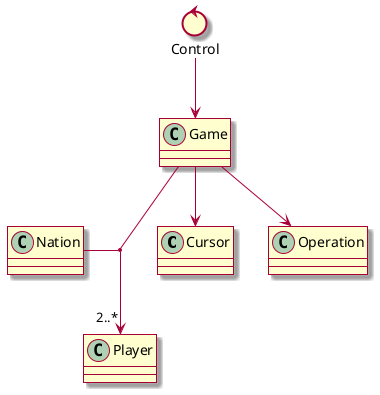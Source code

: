 ﻿@startuml
allowmixing
skin rose

class Cursor
class Operation

class Game
class Player

control Control

Game --> "2..*" Player
Nation -- (Game, Player)

Game --> Operation
Game --> Cursor

Control --> Game
@enduml
